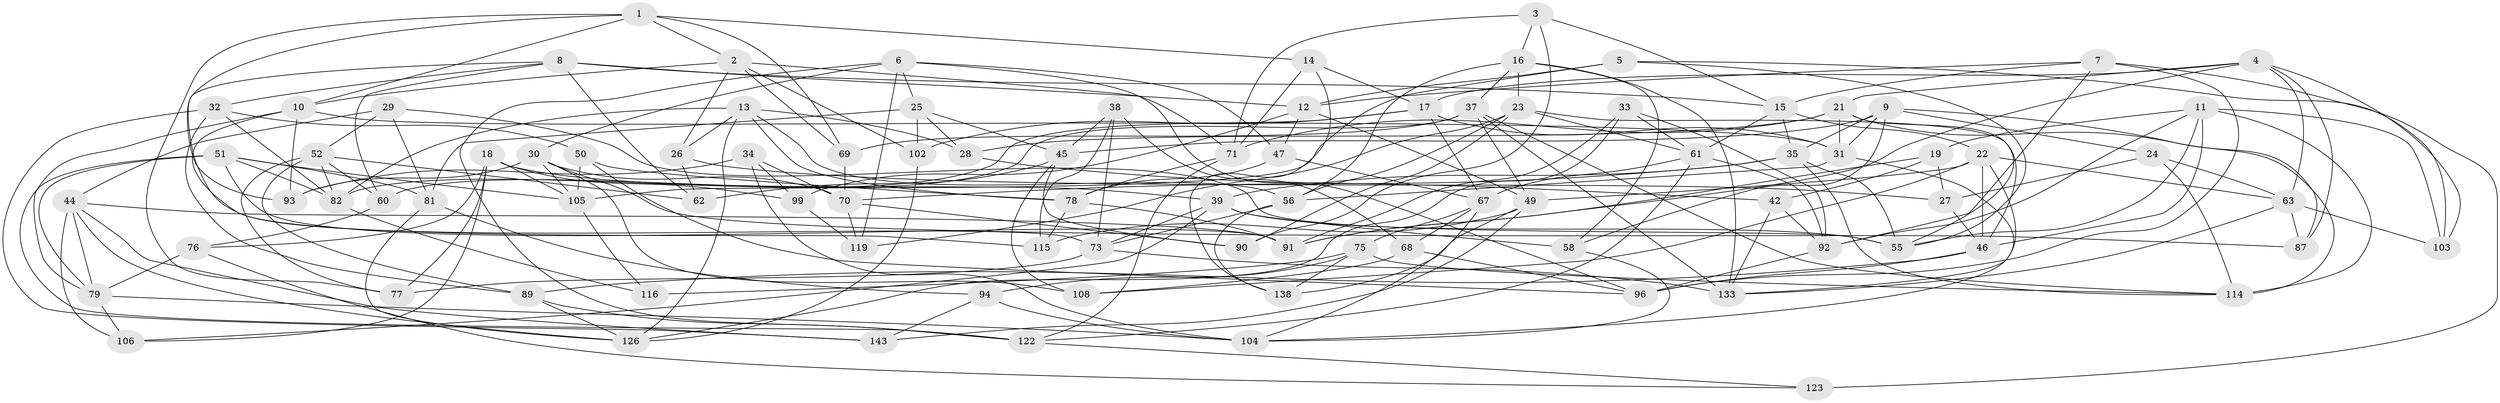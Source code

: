 // original degree distribution, {4: 1.0}
// Generated by graph-tools (version 1.1) at 2025/11/02/27/25 16:11:48]
// undirected, 91 vertices, 232 edges
graph export_dot {
graph [start="1"]
  node [color=gray90,style=filled];
  1 [super="+72"];
  2 [super="+59"];
  3;
  4 [super="+139"];
  5;
  6 [super="+20"];
  7 [super="+64"];
  8 [super="+86"];
  9 [super="+83"];
  10 [super="+57"];
  11 [super="+66"];
  12 [super="+111"];
  13 [super="+107"];
  14;
  15 [super="+97"];
  16 [super="+101"];
  17 [super="+110"];
  18 [super="+98"];
  19;
  21 [super="+48"];
  22 [super="+80"];
  23 [super="+36"];
  24;
  25 [super="+132"];
  26;
  27;
  28;
  29;
  30 [super="+40"];
  31 [super="+124"];
  32 [super="+135"];
  33;
  34;
  35 [super="+41"];
  37 [super="+43"];
  38;
  39 [super="+118"];
  42;
  44 [super="+53"];
  45 [super="+54"];
  46 [super="+129"];
  47;
  49 [super="+140"];
  50;
  51 [super="+85"];
  52 [super="+145"];
  55 [super="+95"];
  56 [super="+65"];
  58;
  60;
  61 [super="+137"];
  62;
  63 [super="+128"];
  67 [super="+142"];
  68;
  69;
  70 [super="+113"];
  71 [super="+74"];
  73 [super="+131"];
  75 [super="+121"];
  76;
  77;
  78 [super="+88"];
  79 [super="+141"];
  81 [super="+112"];
  82 [super="+84"];
  87;
  89 [super="+130"];
  90;
  91 [super="+120"];
  92 [super="+144"];
  93;
  94;
  96 [super="+100"];
  99;
  102;
  103;
  104 [super="+117"];
  105 [super="+109"];
  106;
  108;
  114 [super="+134"];
  115;
  116;
  119;
  122 [super="+125"];
  123;
  126 [super="+127"];
  133 [super="+136"];
  138;
  143;
  1 -- 10;
  1 -- 77;
  1 -- 2;
  1 -- 93;
  1 -- 69;
  1 -- 14;
  2 -- 71;
  2 -- 10;
  2 -- 26;
  2 -- 69;
  2 -- 102;
  3 -- 71;
  3 -- 90;
  3 -- 16;
  3 -- 15;
  4 -- 103;
  4 -- 91;
  4 -- 21;
  4 -- 87;
  4 -- 63;
  4 -- 17;
  5 -- 103;
  5 -- 55;
  5 -- 105;
  5 -- 12;
  6 -- 119;
  6 -- 47;
  6 -- 96;
  6 -- 25;
  6 -- 122;
  6 -- 30;
  7 -- 12;
  7 -- 123 [weight=2];
  7 -- 96;
  7 -- 92;
  7 -- 15;
  8 -- 12;
  8 -- 60;
  8 -- 62;
  8 -- 73;
  8 -- 32;
  8 -- 15;
  9 -- 87;
  9 -- 35;
  9 -- 45;
  9 -- 24;
  9 -- 58;
  9 -- 31;
  10 -- 79;
  10 -- 115;
  10 -- 93;
  10 -- 31;
  11 -- 55;
  11 -- 19;
  11 -- 46;
  11 -- 114;
  11 -- 92;
  11 -- 103;
  12 -- 47;
  12 -- 49;
  12 -- 99;
  13 -- 126;
  13 -- 28;
  13 -- 26;
  13 -- 56;
  13 -- 78;
  13 -- 82;
  14 -- 138;
  14 -- 71;
  14 -- 17;
  15 -- 35;
  15 -- 61;
  15 -- 22;
  16 -- 23;
  16 -- 56;
  16 -- 58;
  16 -- 37;
  16 -- 133;
  17 -- 67;
  17 -- 102;
  17 -- 82;
  17 -- 31;
  18 -- 77;
  18 -- 76;
  18 -- 99;
  18 -- 106;
  18 -- 105;
  18 -- 39;
  19 -- 27;
  19 -- 42;
  19 -- 91;
  21 -- 114;
  21 -- 71;
  21 -- 28;
  21 -- 55;
  21 -- 31;
  22 -- 46;
  22 -- 49;
  22 -- 108;
  22 -- 133;
  22 -- 63;
  23 -- 90;
  23 -- 119;
  23 -- 56;
  23 -- 46;
  23 -- 61;
  24 -- 27;
  24 -- 63;
  24 -- 114;
  25 -- 81 [weight=2];
  25 -- 45;
  25 -- 102;
  25 -- 28;
  26 -- 62;
  26 -- 27;
  27 -- 46;
  28 -- 42;
  29 -- 52;
  29 -- 55;
  29 -- 44;
  29 -- 81;
  30 -- 93;
  30 -- 87;
  30 -- 108;
  30 -- 105;
  30 -- 70;
  31 -- 104;
  31 -- 56;
  32 -- 50;
  32 -- 89 [weight=2];
  32 -- 143;
  32 -- 82;
  33 -- 91;
  33 -- 61;
  33 -- 92;
  33 -- 126;
  34 -- 93;
  34 -- 99;
  34 -- 70;
  34 -- 104;
  35 -- 39;
  35 -- 70;
  35 -- 114;
  35 -- 55;
  37 -- 60;
  37 -- 133;
  37 -- 49;
  37 -- 69;
  37 -- 114;
  38 -- 73;
  38 -- 115;
  38 -- 68;
  38 -- 45;
  39 -- 73;
  39 -- 55;
  39 -- 58;
  39 -- 106;
  42 -- 133;
  42 -- 92;
  44 -- 106;
  44 -- 143;
  44 -- 91;
  44 -- 79;
  44 -- 126;
  45 -- 62;
  45 -- 90;
  45 -- 108;
  46 -- 89;
  46 -- 96;
  47 -- 67;
  47 -- 78;
  49 -- 138;
  49 -- 115;
  49 -- 143;
  50 -- 105;
  50 -- 96;
  50 -- 78;
  51 -- 105;
  51 -- 79;
  51 -- 91;
  51 -- 82;
  51 -- 122;
  51 -- 81;
  52 -- 77;
  52 -- 62;
  52 -- 89;
  52 -- 82;
  52 -- 60;
  56 -- 73;
  56 -- 138;
  58 -- 104;
  60 -- 76;
  61 -- 92;
  61 -- 122;
  61 -- 67;
  63 -- 87;
  63 -- 103;
  63 -- 133;
  67 -- 104;
  67 -- 68;
  67 -- 75;
  68 -- 108;
  68 -- 96;
  69 -- 70;
  70 -- 90;
  70 -- 119;
  71 -- 78;
  71 -- 122;
  73 -- 77;
  73 -- 133;
  75 -- 116 [weight=2];
  75 -- 138;
  75 -- 94;
  75 -- 114;
  76 -- 123;
  76 -- 79;
  78 -- 115;
  78 -- 91;
  79 -- 106;
  79 -- 104;
  81 -- 94;
  81 -- 126;
  82 -- 116;
  89 -- 122;
  89 -- 126;
  92 -- 96;
  94 -- 143;
  94 -- 104;
  99 -- 119;
  102 -- 126;
  105 -- 116;
  122 -- 123;
}
